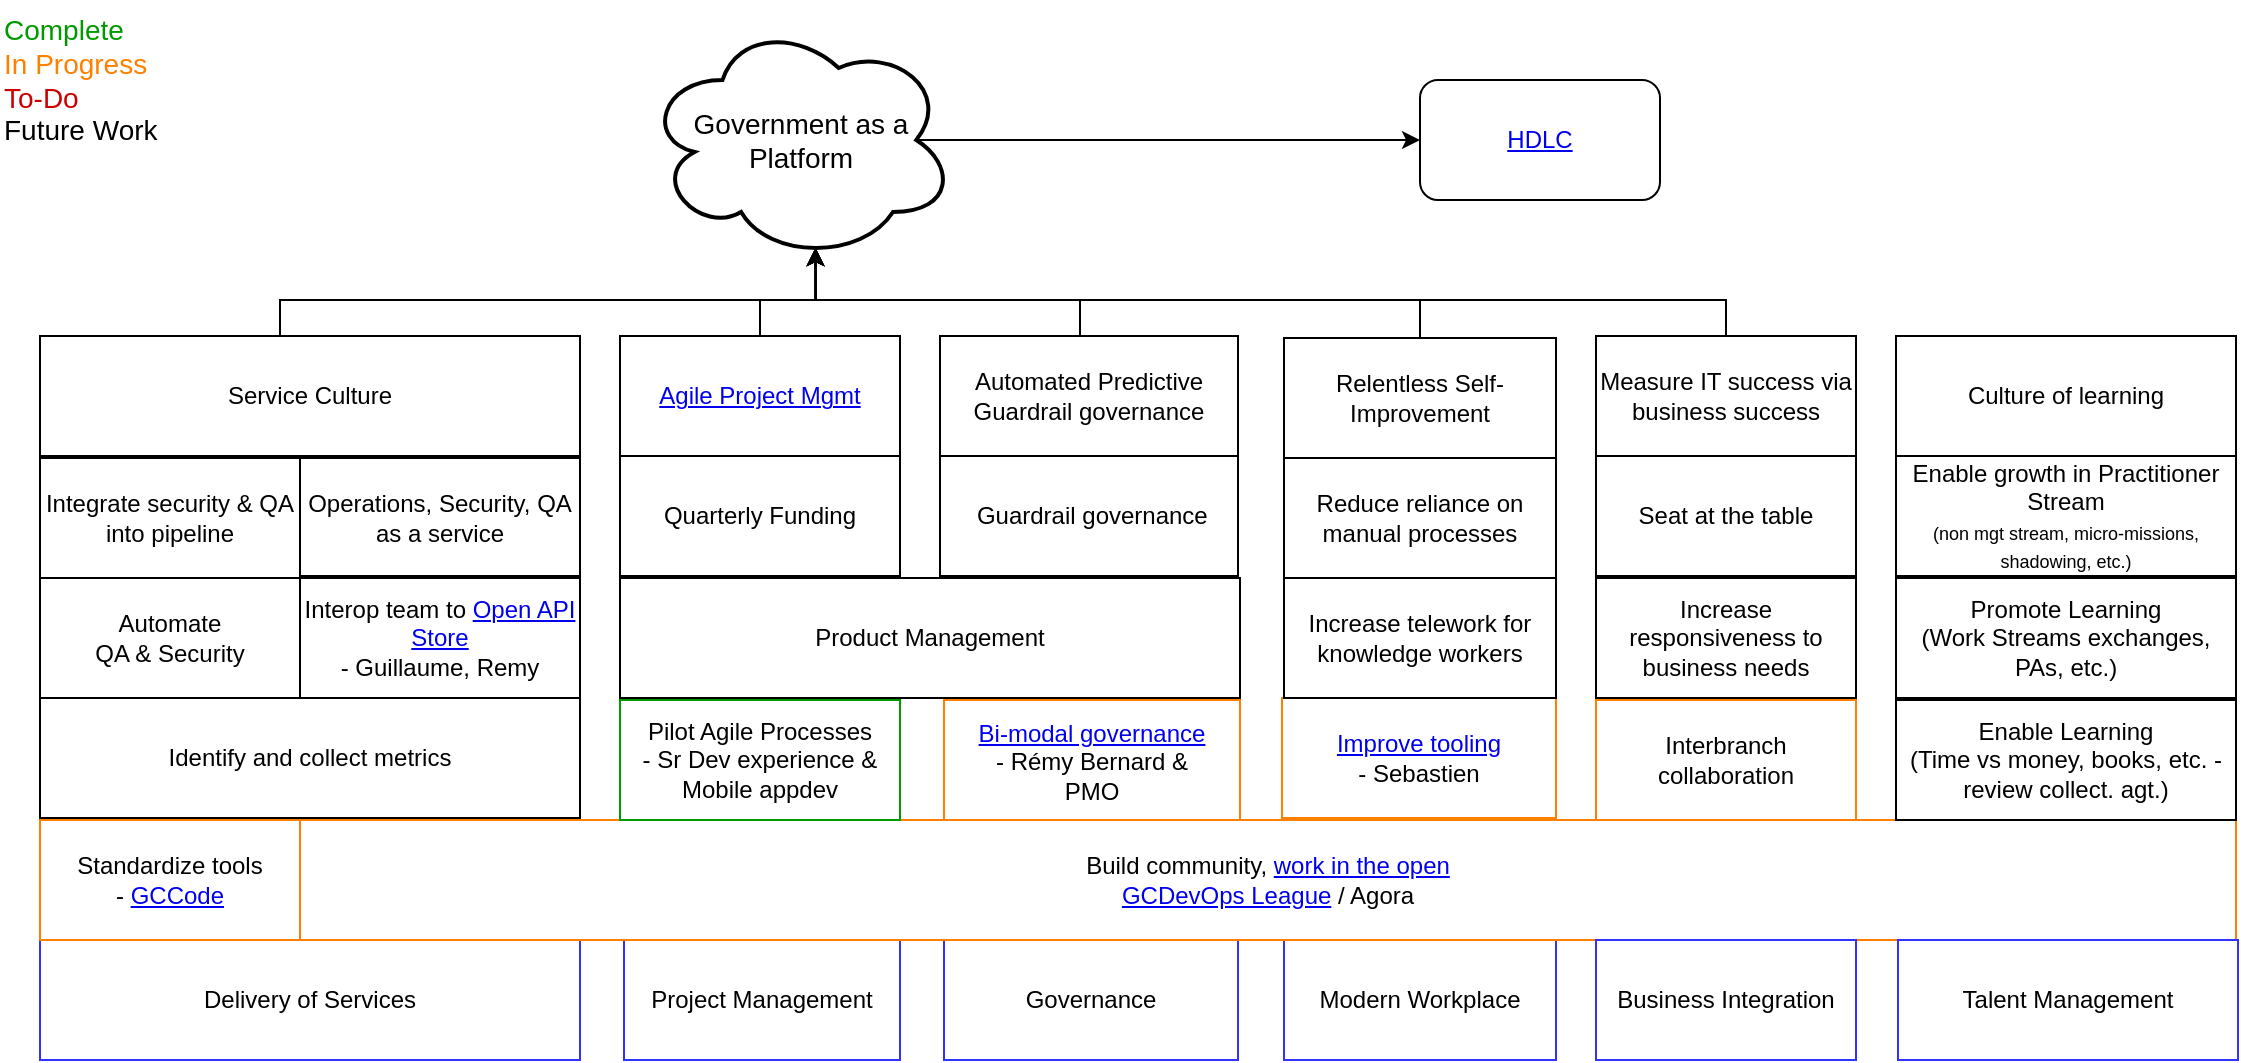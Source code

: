 <mxfile version="11.0.7" type="device"><diagram id="l1g6JQjKftUjXiHq0ZqX" name="Page-1"><mxGraphModel dx="1422" dy="811" grid="1" gridSize="10" guides="1" tooltips="1" connect="1" arrows="1" fold="1" page="1" pageScale="1" pageWidth="850" pageHeight="1100" math="0" shadow="0"><root><mxCell id="0"/><mxCell id="1" parent="0"/><mxCell id="KN0F07393923GkEY70TQ-1" style="edgeStyle=orthogonalEdgeStyle;rounded=0;orthogonalLoop=1;jettySize=auto;html=1;exitX=0.875;exitY=0.5;exitDx=0;exitDy=0;exitPerimeter=0;entryX=0;entryY=0.5;entryDx=0;entryDy=0;" parent="1" source="KN0F07393923GkEY70TQ-2" target="KN0F07393923GkEY70TQ-3" edge="1"><mxGeometry relative="1" as="geometry"/></mxCell><mxCell id="KN0F07393923GkEY70TQ-2" value="Government as a Platform" style="ellipse;shape=cloud;strokeWidth=2;fontSize=14;whiteSpace=wrap;html=1;align=center;" parent="1" vertex="1"><mxGeometry x="342.5" y="20" width="155" height="120" as="geometry"/></mxCell><UserObject label="&lt;a href=&quot;https://github.com/sara-sabr/ITStrategy/blob/master/Strategies/HumanDevelopmentLifeCycle.md&quot;&gt;HDLC&lt;/a&gt;" link="https://github.com/sara-sabr/ITStrategy/blob/master/wip-tec/en/human-development-life-cycle.md" id="KN0F07393923GkEY70TQ-3"><mxCell style="rounded=1;whiteSpace=wrap;html=1;" parent="1" vertex="1"><mxGeometry x="730" y="50" width="120" height="60" as="geometry"/></mxCell></UserObject><mxCell id="KN0F07393923GkEY70TQ-4" value="Delivery of Services" style="rounded=0;whiteSpace=wrap;html=1;strokeColor=#3333FF;" parent="1" vertex="1"><mxGeometry x="40" y="480" width="270" height="60" as="geometry"/></mxCell><mxCell id="KN0F07393923GkEY70TQ-5" value="Project Management" style="rounded=0;whiteSpace=wrap;html=1;strokeColor=#3333FF;" parent="1" vertex="1"><mxGeometry x="332" y="480" width="138" height="60" as="geometry"/></mxCell><mxCell id="KN0F07393923GkEY70TQ-6" value="Governance" style="rounded=0;whiteSpace=wrap;html=1;strokeColor=#3333FF;" parent="1" vertex="1"><mxGeometry x="492" y="480" width="147" height="60" as="geometry"/></mxCell><mxCell id="KN0F07393923GkEY70TQ-7" value="Modern Workplace" style="rounded=0;whiteSpace=wrap;html=1;strokeColor=#3333FF;" parent="1" vertex="1"><mxGeometry x="662" y="480" width="136" height="60" as="geometry"/></mxCell><UserObject label="&lt;div&gt;&lt;a href=&quot;https://github.com/sara-sabr/ITStrategy/blob/master/wip-tec/en/WebServicesAccess.md&quot;&gt;Improve tooling&lt;/a&gt;&lt;/div&gt;&lt;div&gt;&lt;font color=&quot;#CC0000&quot;&gt;&lt;font color=&quot;#000000&quot;&gt;- Sebastien&lt;/font&gt;&lt;br&gt;&lt;/font&gt;&lt;/div&gt;" link="https://github.com/sara-sabr/ITStrategy/blob/master/wip-tec/en/WebServicesAccess.md" id="KN0F07393923GkEY70TQ-8"><mxCell style="rounded=0;whiteSpace=wrap;html=1;strokeColor=#FF8000;" parent="1" vertex="1"><mxGeometry x="661" y="359" width="137" height="60" as="geometry"/></mxCell></UserObject><UserObject label="&lt;div&gt;&lt;a href=&quot;https://github.com/sara-sabr/ITStrategy/blob/master/wip-tec/en/TransitionToPartner.md#6-adopt-a-bi-modal-governance-and-delivery&quot;&gt;Bi-modal governance&lt;/a&gt;&lt;/div&gt;&lt;div&gt;- Rémy Bernard &amp;amp;&lt;/div&gt;&lt;div&gt;PMO&lt;/div&gt;" link="https://github.com/sara-sabr/ITStrategy/blob/master/wip-tec/en/TransitionToPartner.md#6-adopt-a-bi-modal-governance-and-delivery" id="KN0F07393923GkEY70TQ-9"><mxCell style="rounded=0;whiteSpace=wrap;html=1;strokeColor=#FF8000;" parent="1" vertex="1"><mxGeometry x="492" y="360" width="148" height="61" as="geometry"/></mxCell></UserObject><UserObject label="&lt;div&gt;Build community, &lt;a href=&quot;https://github.com/sara-sabr/ITStrategy/blob/master/wip-tec/en/TransitionToPartner.md#7-transition-to-working-in-the-open-by-default&quot;&gt;work in the open&lt;/a&gt;&lt;br&gt;&lt;/div&gt;&lt;div&gt;&lt;a href=&quot;https://twitter.com/search?q=%23GCDevOpsLeague&amp;amp;src=tyah&quot;&gt;GCDevOps League&lt;/a&gt; / Agora&lt;br&gt;&lt;/div&gt;" id="KN0F07393923GkEY70TQ-15"><mxCell style="rounded=0;whiteSpace=wrap;html=1;strokeColor=#FF8000;" parent="1" vertex="1"><mxGeometry x="170" y="420" width="968" height="60" as="geometry"/></mxCell></UserObject><mxCell id="KN0F07393923GkEY70TQ-16" style="edgeStyle=orthogonalEdgeStyle;rounded=0;orthogonalLoop=1;jettySize=auto;html=1;entryX=0.55;entryY=0.95;entryDx=0;entryDy=0;entryPerimeter=0;exitX=0.5;exitY=0;exitDx=0;exitDy=0;" parent="1" source="KN0F07393923GkEY70TQ-47" target="KN0F07393923GkEY70TQ-2" edge="1"><mxGeometry relative="1" as="geometry"><Array as="points"><mxPoint x="730" y="160"/><mxPoint x="428" y="160"/></Array><mxPoint x="644" y="170" as="sourcePoint"/></mxGeometry></mxCell><mxCell id="KN0F07393923GkEY70TQ-17" value="Reduce reliance on manual processes" style="rounded=0;whiteSpace=wrap;html=1;strokeColor=#000000;" parent="1" vertex="1"><mxGeometry x="662" y="239" width="136" height="60" as="geometry"/></mxCell><mxCell id="KN0F07393923GkEY70TQ-18" value="&lt;div&gt;Automate &lt;br&gt;&lt;/div&gt;&lt;div&gt;QA &amp;amp; Security&lt;/div&gt;" style="rounded=0;whiteSpace=wrap;html=1;strokeColor=#000000;" parent="1" vertex="1"><mxGeometry x="40" y="299" width="130" height="60" as="geometry"/></mxCell><UserObject label="&lt;div&gt;Standardize tools&lt;/div&gt;&lt;div&gt;- &lt;a href=&quot;https://github.com/gcdevops/strategie-devops-strategy/blob/master/Content/OfficialGCCodeSupport.md&quot;&gt;GCCode&lt;/a&gt;&lt;br&gt;&lt;/div&gt;" link="https://github.com/gcdevops/strategie-devops-strategy/blob/master/Content/OfficialGCCodeSupport.md" id="KN0F07393923GkEY70TQ-19"><mxCell style="rounded=0;whiteSpace=wrap;html=1;strokeColor=#FF8000;" parent="1" vertex="1"><mxGeometry x="40" y="420" width="130" height="60" as="geometry"/></mxCell></UserObject><mxCell id="KN0F07393923GkEY70TQ-20" value="Integrate security &amp;amp; QA into pipeline" style="rounded=0;whiteSpace=wrap;html=1;strokeColor=#000000;" parent="1" vertex="1"><mxGeometry x="40" y="239" width="130" height="60" as="geometry"/></mxCell><mxCell id="KN0F07393923GkEY70TQ-21" style="edgeStyle=orthogonalEdgeStyle;rounded=0;orthogonalLoop=1;jettySize=auto;html=1;exitX=0.5;exitY=0;exitDx=0;exitDy=0;entryX=0.55;entryY=0.95;entryDx=0;entryDy=0;entryPerimeter=0;" parent="1" source="KN0F07393923GkEY70TQ-22" target="KN0F07393923GkEY70TQ-2" edge="1"><mxGeometry relative="1" as="geometry"><Array as="points"><mxPoint x="400" y="160"/><mxPoint x="428" y="160"/></Array></mxGeometry></mxCell><UserObject label="&lt;a href=&quot;https://github.com/sara-sabr/ITStrategy/blob/master/wip-tec/en/TransitionToPartner.md#5-shift-to-agile-project-management&quot;&gt;Agile Project Mgmt&lt;br&gt;&lt;/a&gt;" link="https://github.com/sara-sabr/ITStrategy/blob/master/wip-tec/en/TransitionToPartner.md#5-shift-to-agile-project-management" id="KN0F07393923GkEY70TQ-22"><mxCell style="rounded=0;whiteSpace=wrap;html=1;strokeColor=#000000;" parent="1" vertex="1"><mxGeometry x="330" y="178" width="140" height="60" as="geometry"/></mxCell></UserObject><UserObject label="&lt;div&gt;Interop team to &lt;a href=&quot;https://api.canada.ca/en/homepage&quot;&gt;Open API Store&lt;/a&gt;&lt;/div&gt;&lt;div&gt;- Guillaume, Remy&lt;br&gt;&lt;/div&gt;" link="https://api.canada.ca/" id="KN0F07393923GkEY70TQ-23"><mxCell style="rounded=0;whiteSpace=wrap;html=1;strokeColor=#000000;" parent="1" vertex="1"><mxGeometry x="170" y="299" width="140" height="60" as="geometry"/></mxCell></UserObject><mxCell id="KN0F07393923GkEY70TQ-24" value="Operations, Security, QA as a service" style="rounded=0;whiteSpace=wrap;html=1;strokeColor=#000000;" parent="1" vertex="1"><mxGeometry x="170" y="239" width="140" height="59" as="geometry"/></mxCell><mxCell id="KN0F07393923GkEY70TQ-25" value="Business Integration" style="rounded=0;whiteSpace=wrap;html=1;strokeColor=#3333FF;" parent="1" vertex="1"><mxGeometry x="818" y="480" width="130" height="60" as="geometry"/></mxCell><mxCell id="KN0F07393923GkEY70TQ-26" style="edgeStyle=orthogonalEdgeStyle;rounded=0;orthogonalLoop=1;jettySize=auto;html=1;exitX=0.5;exitY=0;exitDx=0;exitDy=0;entryX=0.55;entryY=0.95;entryDx=0;entryDy=0;entryPerimeter=0;" parent="1" source="KN0F07393923GkEY70TQ-27" target="KN0F07393923GkEY70TQ-2" edge="1"><mxGeometry relative="1" as="geometry"><Array as="points"><mxPoint x="883" y="160"/><mxPoint x="428" y="160"/></Array></mxGeometry></mxCell><mxCell id="KN0F07393923GkEY70TQ-27" value="Measure IT success via business success" style="rounded=0;whiteSpace=wrap;html=1;strokeColor=#000000;" parent="1" vertex="1"><mxGeometry x="818" y="178" width="130" height="60" as="geometry"/></mxCell><mxCell id="KN0F07393923GkEY70TQ-28" value="&lt;div style=&quot;font-size: 14px&quot; align=&quot;left&quot;&gt;&lt;font style=&quot;font-size: 14px&quot; color=&quot;#FF8000&quot;&gt;&lt;font style=&quot;font-size: 14px&quot; color=&quot;#009900&quot;&gt;Complete&lt;/font&gt;&lt;/font&gt;&lt;/div&gt;&lt;div style=&quot;font-size: 14px&quot; align=&quot;left&quot;&gt;&lt;font style=&quot;font-size: 14px&quot; color=&quot;#FF8000&quot;&gt;In Progress&lt;/font&gt;&lt;/div&gt;&lt;div style=&quot;font-size: 14px&quot; align=&quot;left&quot;&gt;&lt;font style=&quot;font-size: 14px&quot; color=&quot;#CC0000&quot;&gt;To-Do&lt;/font&gt;&lt;font style=&quot;font-size: 14px&quot;&gt;&lt;br&gt;&lt;/font&gt;&lt;/div&gt;&lt;div style=&quot;font-size: 14px&quot; align=&quot;left&quot;&gt;&lt;font style=&quot;font-size: 14px&quot;&gt;&lt;font style=&quot;font-size: 14px&quot; color=&quot;#FF8000&quot;&gt;&lt;font style=&quot;font-size: 14px&quot; color=&quot;#009900&quot;&gt;&lt;font color=&quot;#000000&quot;&gt;Future Work&lt;/font&gt;&lt;/font&gt;&lt;/font&gt;&lt;/font&gt;&lt;/div&gt;" style="text;html=1;strokeColor=none;fillColor=none;align=left;verticalAlign=middle;whiteSpace=wrap;rounded=0;" parent="1" vertex="1"><mxGeometry x="20" y="10" width="110" height="80" as="geometry"/></mxCell><mxCell id="KN0F07393923GkEY70TQ-29" style="edgeStyle=orthogonalEdgeStyle;rounded=0;orthogonalLoop=1;jettySize=auto;html=1;exitX=0.5;exitY=0;exitDx=0;exitDy=0;entryX=0.55;entryY=0.95;entryDx=0;entryDy=0;entryPerimeter=0;" parent="1" source="KN0F07393923GkEY70TQ-30" target="KN0F07393923GkEY70TQ-2" edge="1"><mxGeometry relative="1" as="geometry"><Array as="points"><mxPoint x="160" y="160"/><mxPoint x="428" y="160"/></Array><mxPoint x="430" y="140" as="targetPoint"/></mxGeometry></mxCell><mxCell id="KN0F07393923GkEY70TQ-30" value="&lt;div&gt;Service Culture&lt;/div&gt;" style="rounded=0;whiteSpace=wrap;html=1;strokeColor=#000000;" parent="1" vertex="1"><mxGeometry x="40" y="178" width="270" height="60" as="geometry"/></mxCell><mxCell id="KN0F07393923GkEY70TQ-31" style="edgeStyle=orthogonalEdgeStyle;rounded=0;orthogonalLoop=1;jettySize=auto;html=1;exitX=0.5;exitY=0;exitDx=0;exitDy=0;entryX=0.55;entryY=0.95;entryDx=0;entryDy=0;entryPerimeter=0;" parent="1" source="KN0F07393923GkEY70TQ-32" target="KN0F07393923GkEY70TQ-2" edge="1"><mxGeometry relative="1" as="geometry"><Array as="points"><mxPoint x="560" y="178"/><mxPoint x="560" y="160"/><mxPoint x="428" y="160"/></Array></mxGeometry></mxCell><mxCell id="KN0F07393923GkEY70TQ-32" value="Automated Predictive Guardrail governance" style="rounded=0;whiteSpace=wrap;html=1;strokeColor=#000000;fillColor=none;" parent="1" vertex="1"><mxGeometry x="490" y="178" width="149" height="60" as="geometry"/></mxCell><mxCell id="KN0F07393923GkEY70TQ-33" value="Interbranch collaboration" style="rounded=0;whiteSpace=wrap;html=1;strokeColor=#FF8000;fillColor=none;" parent="1" vertex="1"><mxGeometry x="818" y="360" width="130" height="60" as="geometry"/></mxCell><mxCell id="KN0F07393923GkEY70TQ-34" value="Increase responsiveness to business needs" style="rounded=0;whiteSpace=wrap;html=1;strokeColor=#000000;fillColor=none;" parent="1" vertex="1"><mxGeometry x="818" y="299" width="130" height="60" as="geometry"/></mxCell><mxCell id="KN0F07393923GkEY70TQ-35" value="Increase telework for knowledge workers" style="rounded=0;whiteSpace=wrap;html=1;strokeColor=#000000;fillColor=none;" parent="1" vertex="1"><mxGeometry x="662" y="299" width="136" height="60" as="geometry"/></mxCell><mxCell id="KN0F07393923GkEY70TQ-36" value="&lt;div&gt;Pilot Agile Processes&lt;/div&gt;&lt;div&gt;- Sr Dev experience &amp;amp; Mobile appdev&lt;br&gt;&lt;/div&gt;" style="rounded=0;whiteSpace=wrap;html=1;strokeColor=#009900;fillColor=none;" parent="1" vertex="1"><mxGeometry x="330" y="360" width="140" height="60" as="geometry"/></mxCell><mxCell id="KN0F07393923GkEY70TQ-37" value="Product Management" style="rounded=0;whiteSpace=wrap;html=1;strokeColor=#000000;fillColor=none;" parent="1" vertex="1"><mxGeometry x="330" y="299" width="310" height="60" as="geometry"/></mxCell><mxCell id="KN0F07393923GkEY70TQ-39" value="Seat at the table" style="rounded=0;whiteSpace=wrap;html=1;strokeColor=#000000;" parent="1" vertex="1"><mxGeometry x="818" y="238" width="130" height="60" as="geometry"/></mxCell><mxCell id="KN0F07393923GkEY70TQ-40" value="Talent Management" style="rounded=0;whiteSpace=wrap;html=1;strokeColor=#3333FF;" parent="1" vertex="1"><mxGeometry x="969" y="480" width="170" height="60" as="geometry"/></mxCell><mxCell id="KN0F07393923GkEY70TQ-41" value="&lt;span style=&quot;display: inline ; float: none ; background-color: transparent ; color: rgb(0 , 0 , 0) ; font-family: &amp;#34;helvetica&amp;#34; ; font-size: 12px ; font-style: normal ; font-variant: normal ; font-weight: 400 ; letter-spacing: normal ; text-align: center ; text-decoration: none ; text-indent: 0px ; text-transform: none ; white-space: normal ; word-spacing: 0px ; word-wrap: normal&quot;&gt;Culture of learning&lt;/span&gt;" style="rounded=0;whiteSpace=wrap;html=1;strokeColor=#000000;" parent="1" vertex="1"><mxGeometry x="968" y="178" width="170" height="60" as="geometry"/></mxCell><mxCell id="KN0F07393923GkEY70TQ-42" value="Enable growth in Practitioner Stream&lt;br&gt;&lt;font style=&quot;font-size: 9px&quot;&gt;(non mgt stream, micro-missions, shadowing, etc.)&lt;/font&gt;" style="rounded=0;whiteSpace=wrap;html=1;strokeColor=#000000;" parent="1" vertex="1"><mxGeometry x="968" y="238" width="170" height="60" as="geometry"/></mxCell><mxCell id="KN0F07393923GkEY70TQ-43" value="Enable Learning&lt;br&gt;(Time vs money, books, etc. - review collect. agt.)" style="rounded=0;whiteSpace=wrap;html=1;strokeColor=#000000;" parent="1" vertex="1"><mxGeometry x="968" y="360" width="170" height="60" as="geometry"/></mxCell><mxCell id="KN0F07393923GkEY70TQ-44" value="Promote Learning&lt;br&gt;(Work Streams exchanges, PAs, etc.)" style="rounded=0;whiteSpace=wrap;html=1;strokeColor=#000000;" parent="1" vertex="1"><mxGeometry x="968" y="299" width="170" height="60" as="geometry"/></mxCell><mxCell id="KN0F07393923GkEY70TQ-45" value="&amp;nbsp;Guardrail governance" style="rounded=0;whiteSpace=wrap;html=1;strokeColor=#000000;fillColor=none;direction=west;" parent="1" vertex="1"><mxGeometry x="490" y="238" width="149" height="60" as="geometry"/></mxCell><mxCell id="KN0F07393923GkEY70TQ-46" value="Quarterly Funding" style="rounded=0;whiteSpace=wrap;html=1;strokeColor=#000000;fillColor=none;" parent="1" vertex="1"><mxGeometry x="330" y="238" width="140" height="60" as="geometry"/></mxCell><mxCell id="KN0F07393923GkEY70TQ-47" value="Relentless Self-Improvement" style="rounded=0;whiteSpace=wrap;html=1;strokeColor=#000000;" parent="1" vertex="1"><mxGeometry x="662" y="179" width="136" height="60" as="geometry"/></mxCell><mxCell id="KN0F07393923GkEY70TQ-49" value="Identify and collect metrics" style="rounded=0;whiteSpace=wrap;html=1;strokeColor=#000000;" parent="1" vertex="1"><mxGeometry x="40" y="359" width="270" height="60" as="geometry"/></mxCell></root></mxGraphModel></diagram></mxfile>